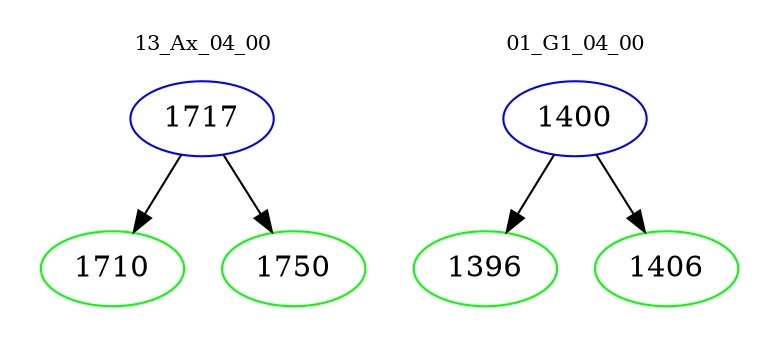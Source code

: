 digraph{
subgraph cluster_0 {
color = white
label = "13_Ax_04_00";
fontsize=10;
T0_1717 [label="1717", color="blue"]
T0_1717 -> T0_1710 [color="black"]
T0_1710 [label="1710", color="green"]
T0_1717 -> T0_1750 [color="black"]
T0_1750 [label="1750", color="green"]
}
subgraph cluster_1 {
color = white
label = "01_G1_04_00";
fontsize=10;
T1_1400 [label="1400", color="blue"]
T1_1400 -> T1_1396 [color="black"]
T1_1396 [label="1396", color="green"]
T1_1400 -> T1_1406 [color="black"]
T1_1406 [label="1406", color="green"]
}
}
